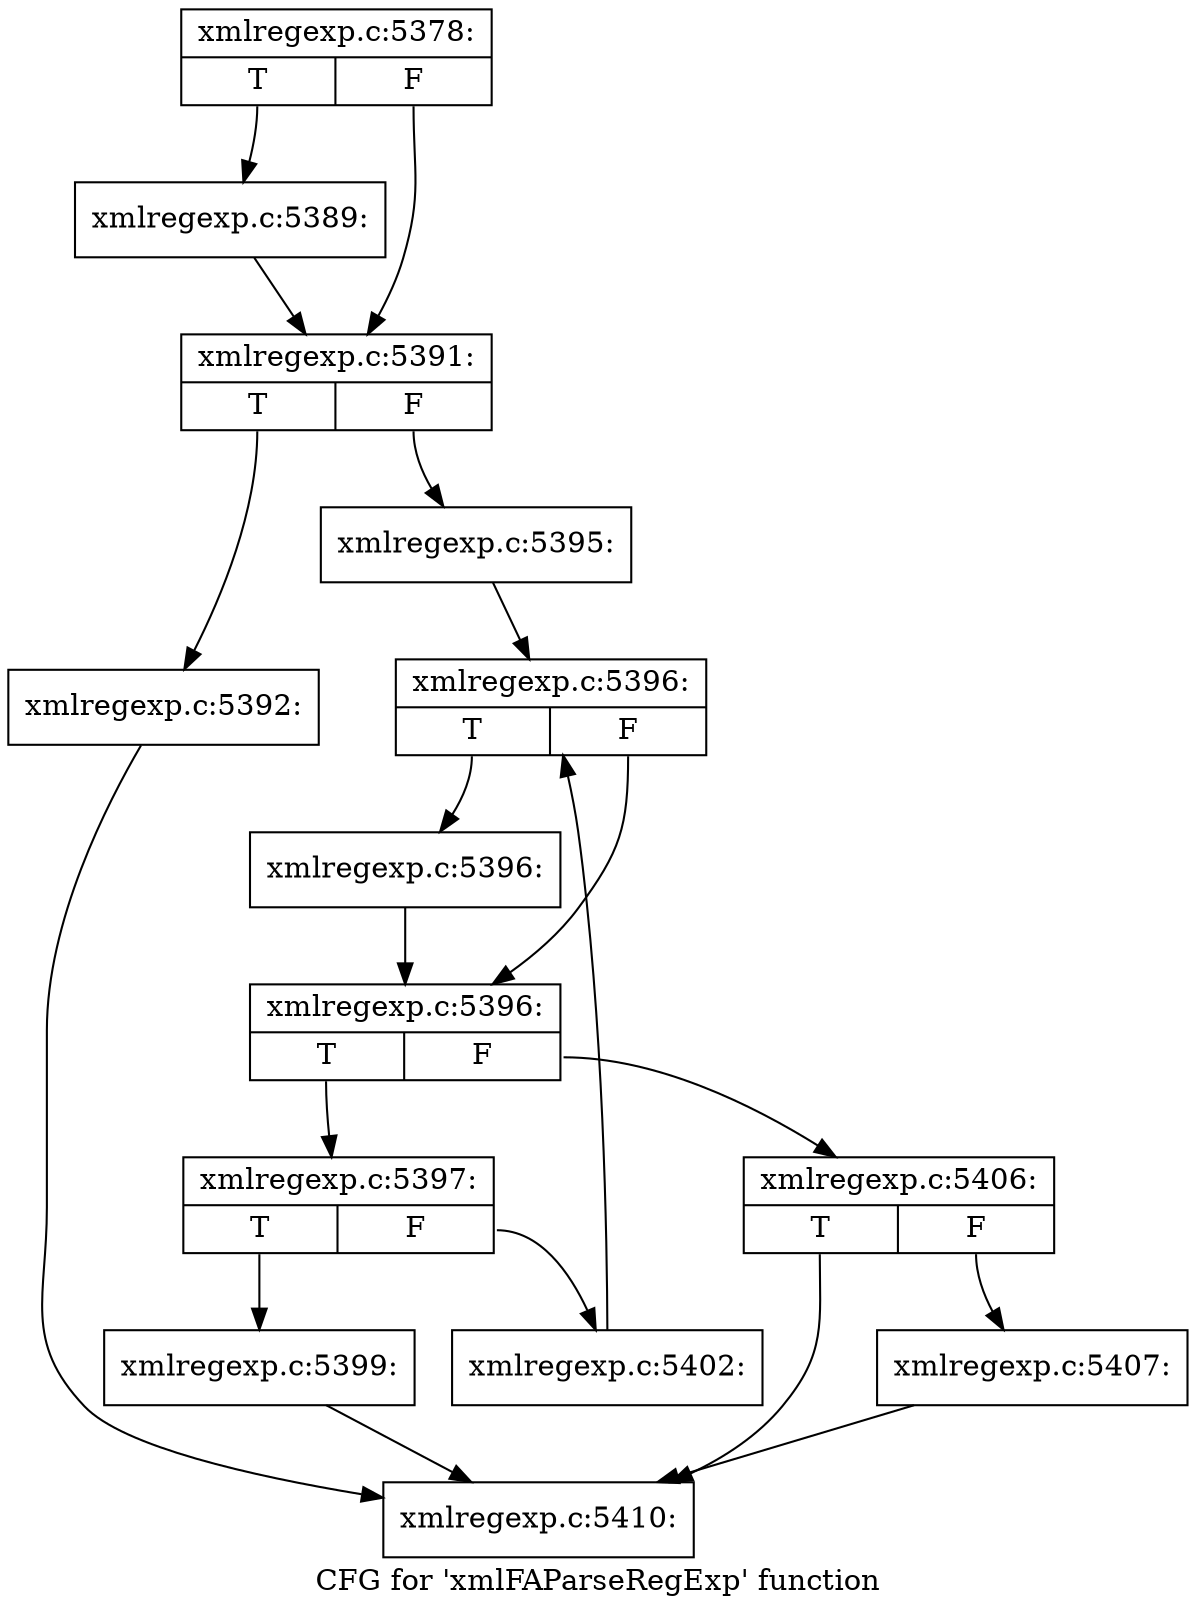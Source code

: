 digraph "CFG for 'xmlFAParseRegExp' function" {
	label="CFG for 'xmlFAParseRegExp' function";

	Node0x563d9d7a6c80 [shape=record,label="{xmlregexp.c:5378:|{<s0>T|<s1>F}}"];
	Node0x563d9d7a6c80:s0 -> Node0x563d9d7a8660;
	Node0x563d9d7a6c80:s1 -> Node0x563d9d7a86b0;
	Node0x563d9d7a8660 [shape=record,label="{xmlregexp.c:5389:}"];
	Node0x563d9d7a8660 -> Node0x563d9d7a86b0;
	Node0x563d9d7a86b0 [shape=record,label="{xmlregexp.c:5391:|{<s0>T|<s1>F}}"];
	Node0x563d9d7a86b0:s0 -> Node0x563d9d7a8cb0;
	Node0x563d9d7a86b0:s1 -> Node0x563d9d7a8d00;
	Node0x563d9d7a8cb0 [shape=record,label="{xmlregexp.c:5392:}"];
	Node0x563d9d7a8cb0 -> Node0x563d9d7aba50;
	Node0x563d9d7a8d00 [shape=record,label="{xmlregexp.c:5395:}"];
	Node0x563d9d7a8d00 -> Node0x563d9d7a9940;
	Node0x563d9d7a9940 [shape=record,label="{xmlregexp.c:5396:|{<s0>T|<s1>F}}"];
	Node0x563d9d7a9940:s0 -> Node0x563d9d7a9c30;
	Node0x563d9d7a9940:s1 -> Node0x563d9d7a9be0;
	Node0x563d9d7a9c30 [shape=record,label="{xmlregexp.c:5396:}"];
	Node0x563d9d7a9c30 -> Node0x563d9d7a9be0;
	Node0x563d9d7a9be0 [shape=record,label="{xmlregexp.c:5396:|{<s0>T|<s1>F}}"];
	Node0x563d9d7a9be0:s0 -> Node0x563d9d7aa380;
	Node0x563d9d7a9be0:s1 -> Node0x563d9d7a9b60;
	Node0x563d9d7aa380 [shape=record,label="{xmlregexp.c:5397:|{<s0>T|<s1>F}}"];
	Node0x563d9d7aa380:s0 -> Node0x563d9d7aa7b0;
	Node0x563d9d7aa380:s1 -> Node0x563d9d7aa800;
	Node0x563d9d7aa7b0 [shape=record,label="{xmlregexp.c:5399:}"];
	Node0x563d9d7aa7b0 -> Node0x563d9d7aba50;
	Node0x563d9d7aa800 [shape=record,label="{xmlregexp.c:5402:}"];
	Node0x563d9d7aa800 -> Node0x563d9d7a9940;
	Node0x563d9d7a9b60 [shape=record,label="{xmlregexp.c:5406:|{<s0>T|<s1>F}}"];
	Node0x563d9d7a9b60:s0 -> Node0x563d9d7aba50;
	Node0x563d9d7a9b60:s1 -> Node0x563d9d7aba00;
	Node0x563d9d7aba00 [shape=record,label="{xmlregexp.c:5407:}"];
	Node0x563d9d7aba00 -> Node0x563d9d7aba50;
	Node0x563d9d7aba50 [shape=record,label="{xmlregexp.c:5410:}"];
}

